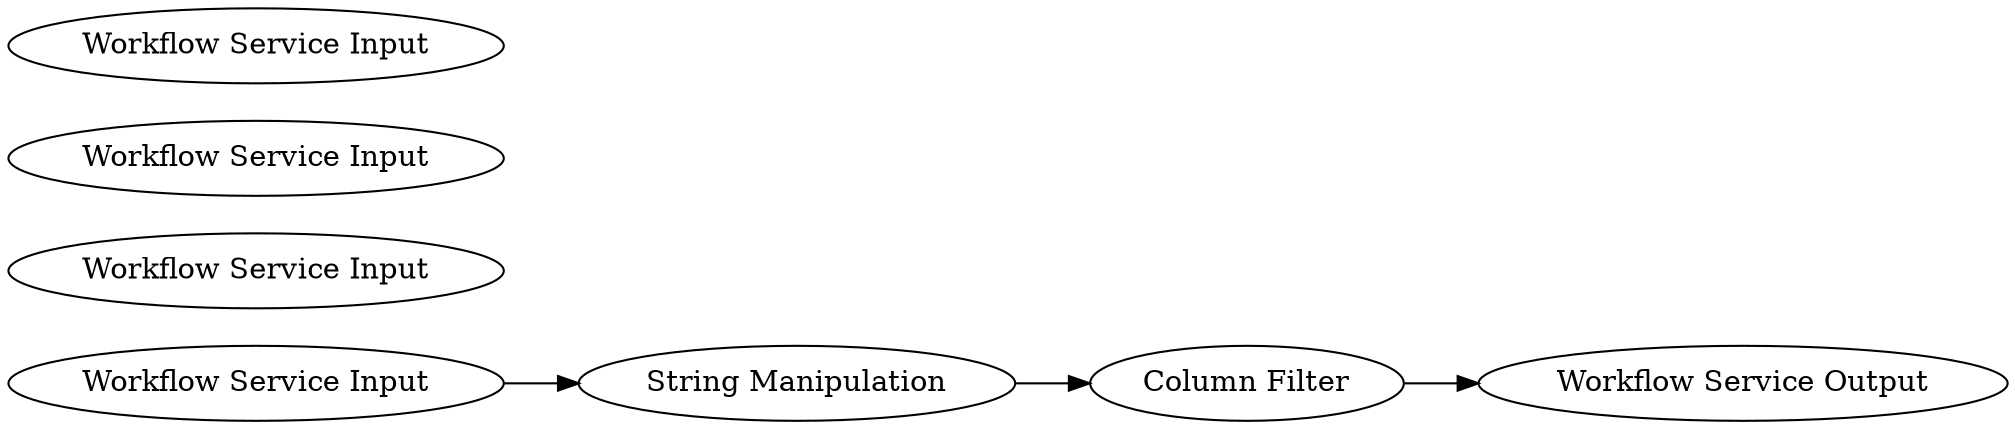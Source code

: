 digraph {
	2 [label="Workflow Service Output"]
	12 [label="Workflow Service Input"]
	16 [label="Workflow Service Input"]
	20 [label="Workflow Service Input"]
	25 [label="Workflow Service Input"]
	26 [label="String Manipulation"]
	27 [label="Column Filter"]
	25 -> 26
	26 -> 27
	27 -> 2
	rankdir=LR
}
